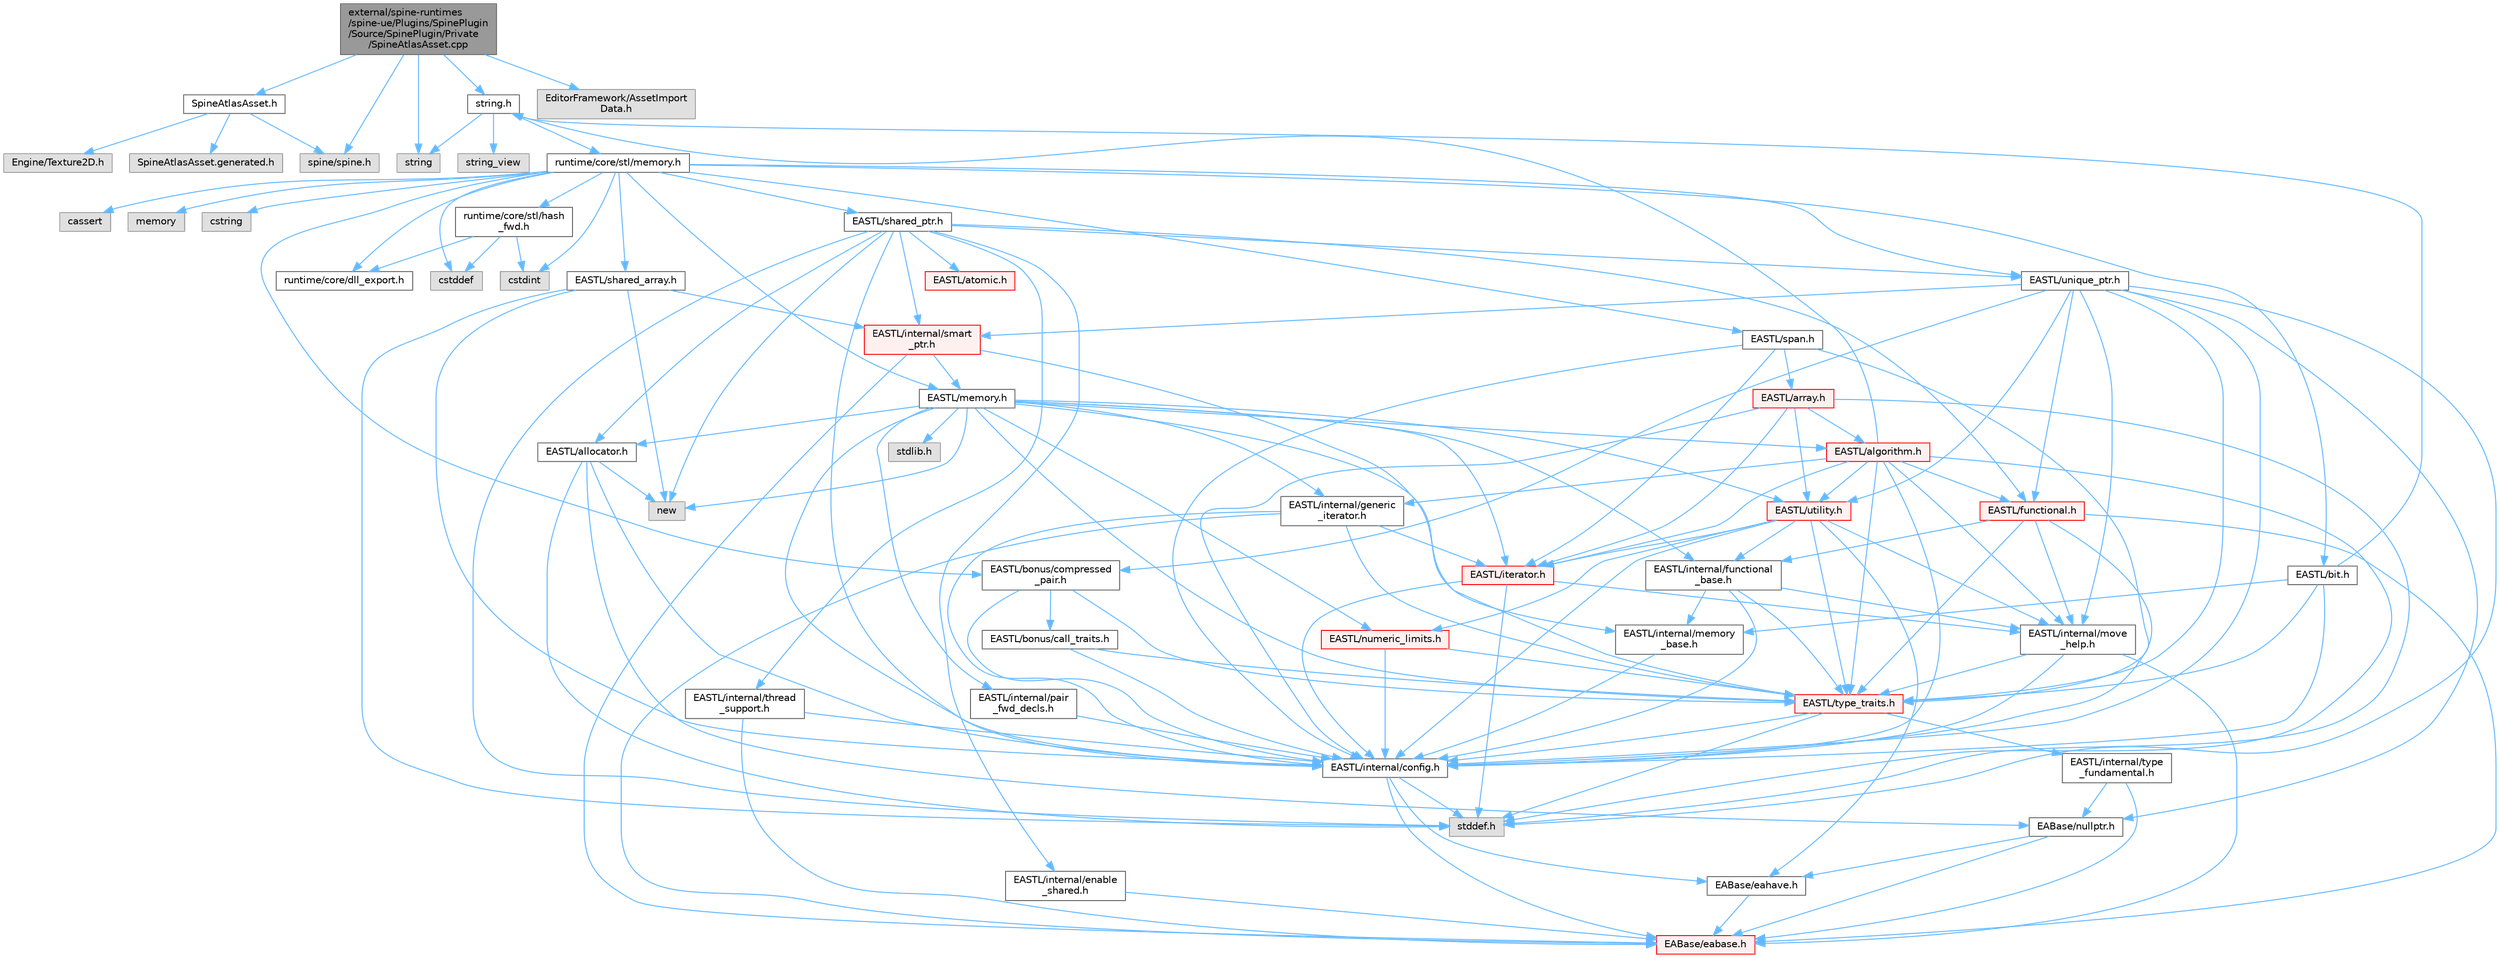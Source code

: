 digraph "external/spine-runtimes/spine-ue/Plugins/SpinePlugin/Source/SpinePlugin/Private/SpineAtlasAsset.cpp"
{
 // LATEX_PDF_SIZE
  bgcolor="transparent";
  edge [fontname=Helvetica,fontsize=10,labelfontname=Helvetica,labelfontsize=10];
  node [fontname=Helvetica,fontsize=10,shape=box,height=0.2,width=0.4];
  Node1 [id="Node000001",label="external/spine-runtimes\l/spine-ue/Plugins/SpinePlugin\l/Source/SpinePlugin/Private\l/SpineAtlasAsset.cpp",height=0.2,width=0.4,color="gray40", fillcolor="grey60", style="filled", fontcolor="black",tooltip=" "];
  Node1 -> Node2 [id="edge143_Node000001_Node000002",color="steelblue1",style="solid",tooltip=" "];
  Node2 [id="Node000002",label="SpineAtlasAsset.h",height=0.2,width=0.4,color="grey40", fillcolor="white", style="filled",URL="$_spine_atlas_asset_8h.html",tooltip=" "];
  Node2 -> Node3 [id="edge144_Node000002_Node000003",color="steelblue1",style="solid",tooltip=" "];
  Node3 [id="Node000003",label="Engine/Texture2D.h",height=0.2,width=0.4,color="grey60", fillcolor="#E0E0E0", style="filled",tooltip=" "];
  Node2 -> Node4 [id="edge145_Node000002_Node000004",color="steelblue1",style="solid",tooltip=" "];
  Node4 [id="Node000004",label="spine/spine.h",height=0.2,width=0.4,color="grey60", fillcolor="#E0E0E0", style="filled",tooltip=" "];
  Node2 -> Node5 [id="edge146_Node000002_Node000005",color="steelblue1",style="solid",tooltip=" "];
  Node5 [id="Node000005",label="SpineAtlasAsset.generated.h",height=0.2,width=0.4,color="grey60", fillcolor="#E0E0E0", style="filled",tooltip=" "];
  Node1 -> Node4 [id="edge147_Node000001_Node000004",color="steelblue1",style="solid",tooltip=" "];
  Node1 -> Node6 [id="edge148_Node000001_Node000006",color="steelblue1",style="solid",tooltip=" "];
  Node6 [id="Node000006",label="string.h",height=0.2,width=0.4,color="grey40", fillcolor="white", style="filled",URL="$string_8h.html",tooltip=" "];
  Node6 -> Node7 [id="edge149_Node000006_Node000007",color="steelblue1",style="solid",tooltip=" "];
  Node7 [id="Node000007",label="string",height=0.2,width=0.4,color="grey60", fillcolor="#E0E0E0", style="filled",tooltip=" "];
  Node6 -> Node8 [id="edge150_Node000006_Node000008",color="steelblue1",style="solid",tooltip=" "];
  Node8 [id="Node000008",label="string_view",height=0.2,width=0.4,color="grey60", fillcolor="#E0E0E0", style="filled",tooltip=" "];
  Node6 -> Node9 [id="edge151_Node000006_Node000009",color="steelblue1",style="solid",tooltip=" "];
  Node9 [id="Node000009",label="runtime/core/stl/memory.h",height=0.2,width=0.4,color="grey40", fillcolor="white", style="filled",URL="$runtime_2core_2stl_2memory_8h.html",tooltip=" "];
  Node9 -> Node10 [id="edge152_Node000009_Node000010",color="steelblue1",style="solid",tooltip=" "];
  Node10 [id="Node000010",label="cstddef",height=0.2,width=0.4,color="grey60", fillcolor="#E0E0E0", style="filled",tooltip=" "];
  Node9 -> Node11 [id="edge153_Node000009_Node000011",color="steelblue1",style="solid",tooltip=" "];
  Node11 [id="Node000011",label="cstdint",height=0.2,width=0.4,color="grey60", fillcolor="#E0E0E0", style="filled",tooltip=" "];
  Node9 -> Node12 [id="edge154_Node000009_Node000012",color="steelblue1",style="solid",tooltip=" "];
  Node12 [id="Node000012",label="cassert",height=0.2,width=0.4,color="grey60", fillcolor="#E0E0E0", style="filled",tooltip=" "];
  Node9 -> Node13 [id="edge155_Node000009_Node000013",color="steelblue1",style="solid",tooltip=" "];
  Node13 [id="Node000013",label="memory",height=0.2,width=0.4,color="grey60", fillcolor="#E0E0E0", style="filled",tooltip=" "];
  Node9 -> Node14 [id="edge156_Node000009_Node000014",color="steelblue1",style="solid",tooltip=" "];
  Node14 [id="Node000014",label="cstring",height=0.2,width=0.4,color="grey60", fillcolor="#E0E0E0", style="filled",tooltip=" "];
  Node9 -> Node15 [id="edge157_Node000009_Node000015",color="steelblue1",style="solid",tooltip=" "];
  Node15 [id="Node000015",label="EASTL/bit.h",height=0.2,width=0.4,color="grey40", fillcolor="white", style="filled",URL="$bit_8h.html",tooltip=" "];
  Node15 -> Node16 [id="edge158_Node000015_Node000016",color="steelblue1",style="solid",tooltip=" "];
  Node16 [id="Node000016",label="EASTL/internal/config.h",height=0.2,width=0.4,color="grey40", fillcolor="white", style="filled",URL="$runtime_2_e_a_s_t_l_2include_2_e_a_s_t_l_2internal_2config_8h.html",tooltip=" "];
  Node16 -> Node17 [id="edge159_Node000016_Node000017",color="steelblue1",style="solid",tooltip=" "];
  Node17 [id="Node000017",label="EABase/eabase.h",height=0.2,width=0.4,color="red", fillcolor="#FFF0F0", style="filled",URL="$eabase_8h.html",tooltip=" "];
  Node16 -> Node23 [id="edge160_Node000016_Node000023",color="steelblue1",style="solid",tooltip=" "];
  Node23 [id="Node000023",label="EABase/eahave.h",height=0.2,width=0.4,color="grey40", fillcolor="white", style="filled",URL="$eahave_8h.html",tooltip=" "];
  Node23 -> Node17 [id="edge161_Node000023_Node000017",color="steelblue1",style="solid",tooltip=" "];
  Node16 -> Node24 [id="edge162_Node000016_Node000024",color="steelblue1",style="solid",tooltip=" "];
  Node24 [id="Node000024",label="stddef.h",height=0.2,width=0.4,color="grey60", fillcolor="#E0E0E0", style="filled",tooltip=" "];
  Node15 -> Node25 [id="edge163_Node000015_Node000025",color="steelblue1",style="solid",tooltip=" "];
  Node25 [id="Node000025",label="EASTL/internal/memory\l_base.h",height=0.2,width=0.4,color="grey40", fillcolor="white", style="filled",URL="$memory__base_8h.html",tooltip=" "];
  Node25 -> Node16 [id="edge164_Node000025_Node000016",color="steelblue1",style="solid",tooltip=" "];
  Node15 -> Node26 [id="edge165_Node000015_Node000026",color="steelblue1",style="solid",tooltip=" "];
  Node26 [id="Node000026",label="EASTL/type_traits.h",height=0.2,width=0.4,color="red", fillcolor="#FFF0F0", style="filled",URL="$_e_a_s_t_l_2include_2_e_a_s_t_l_2type__traits_8h.html",tooltip=" "];
  Node26 -> Node16 [id="edge166_Node000026_Node000016",color="steelblue1",style="solid",tooltip=" "];
  Node26 -> Node24 [id="edge167_Node000026_Node000024",color="steelblue1",style="solid",tooltip=" "];
  Node26 -> Node27 [id="edge168_Node000026_Node000027",color="steelblue1",style="solid",tooltip=" "];
  Node27 [id="Node000027",label="EASTL/internal/type\l_fundamental.h",height=0.2,width=0.4,color="grey40", fillcolor="white", style="filled",URL="$type__fundamental_8h.html",tooltip=" "];
  Node27 -> Node17 [id="edge169_Node000027_Node000017",color="steelblue1",style="solid",tooltip=" "];
  Node27 -> Node28 [id="edge170_Node000027_Node000028",color="steelblue1",style="solid",tooltip=" "];
  Node28 [id="Node000028",label="EABase/nullptr.h",height=0.2,width=0.4,color="grey40", fillcolor="white", style="filled",URL="$nullptr_8h.html",tooltip=" "];
  Node28 -> Node17 [id="edge171_Node000028_Node000017",color="steelblue1",style="solid",tooltip=" "];
  Node28 -> Node23 [id="edge172_Node000028_Node000023",color="steelblue1",style="solid",tooltip=" "];
  Node15 -> Node6 [id="edge173_Node000015_Node000006",color="steelblue1",style="solid",tooltip=" "];
  Node9 -> Node36 [id="edge174_Node000009_Node000036",color="steelblue1",style="solid",tooltip=" "];
  Node36 [id="Node000036",label="EASTL/memory.h",height=0.2,width=0.4,color="grey40", fillcolor="white", style="filled",URL="$runtime_2_e_a_s_t_l_2include_2_e_a_s_t_l_2memory_8h.html",tooltip=" "];
  Node36 -> Node16 [id="edge175_Node000036_Node000016",color="steelblue1",style="solid",tooltip=" "];
  Node36 -> Node25 [id="edge176_Node000036_Node000025",color="steelblue1",style="solid",tooltip=" "];
  Node36 -> Node37 [id="edge177_Node000036_Node000037",color="steelblue1",style="solid",tooltip=" "];
  Node37 [id="Node000037",label="EASTL/internal/generic\l_iterator.h",height=0.2,width=0.4,color="grey40", fillcolor="white", style="filled",URL="$generic__iterator_8h.html",tooltip=" "];
  Node37 -> Node17 [id="edge178_Node000037_Node000017",color="steelblue1",style="solid",tooltip=" "];
  Node37 -> Node16 [id="edge179_Node000037_Node000016",color="steelblue1",style="solid",tooltip=" "];
  Node37 -> Node38 [id="edge180_Node000037_Node000038",color="steelblue1",style="solid",tooltip=" "];
  Node38 [id="Node000038",label="EASTL/iterator.h",height=0.2,width=0.4,color="red", fillcolor="#FFF0F0", style="filled",URL="$_e_a_s_t_l_2include_2_e_a_s_t_l_2iterator_8h.html",tooltip=" "];
  Node38 -> Node16 [id="edge181_Node000038_Node000016",color="steelblue1",style="solid",tooltip=" "];
  Node38 -> Node39 [id="edge182_Node000038_Node000039",color="steelblue1",style="solid",tooltip=" "];
  Node39 [id="Node000039",label="EASTL/internal/move\l_help.h",height=0.2,width=0.4,color="grey40", fillcolor="white", style="filled",URL="$move__help_8h.html",tooltip=" "];
  Node39 -> Node17 [id="edge183_Node000039_Node000017",color="steelblue1",style="solid",tooltip=" "];
  Node39 -> Node16 [id="edge184_Node000039_Node000016",color="steelblue1",style="solid",tooltip=" "];
  Node39 -> Node26 [id="edge185_Node000039_Node000026",color="steelblue1",style="solid",tooltip=" "];
  Node38 -> Node24 [id="edge186_Node000038_Node000024",color="steelblue1",style="solid",tooltip=" "];
  Node37 -> Node26 [id="edge187_Node000037_Node000026",color="steelblue1",style="solid",tooltip=" "];
  Node36 -> Node41 [id="edge188_Node000036_Node000041",color="steelblue1",style="solid",tooltip=" "];
  Node41 [id="Node000041",label="EASTL/internal/pair\l_fwd_decls.h",height=0.2,width=0.4,color="grey40", fillcolor="white", style="filled",URL="$pair__fwd__decls_8h.html",tooltip=" "];
  Node41 -> Node16 [id="edge189_Node000041_Node000016",color="steelblue1",style="solid",tooltip=" "];
  Node36 -> Node42 [id="edge190_Node000036_Node000042",color="steelblue1",style="solid",tooltip=" "];
  Node42 [id="Node000042",label="EASTL/internal/functional\l_base.h",height=0.2,width=0.4,color="grey40", fillcolor="white", style="filled",URL="$functional__base_8h.html",tooltip=" "];
  Node42 -> Node16 [id="edge191_Node000042_Node000016",color="steelblue1",style="solid",tooltip=" "];
  Node42 -> Node25 [id="edge192_Node000042_Node000025",color="steelblue1",style="solid",tooltip=" "];
  Node42 -> Node39 [id="edge193_Node000042_Node000039",color="steelblue1",style="solid",tooltip=" "];
  Node42 -> Node26 [id="edge194_Node000042_Node000026",color="steelblue1",style="solid",tooltip=" "];
  Node36 -> Node43 [id="edge195_Node000036_Node000043",color="steelblue1",style="solid",tooltip=" "];
  Node43 [id="Node000043",label="EASTL/algorithm.h",height=0.2,width=0.4,color="red", fillcolor="#FFF0F0", style="filled",URL="$_e_a_s_t_l_2include_2_e_a_s_t_l_2algorithm_8h.html",tooltip=" "];
  Node43 -> Node16 [id="edge196_Node000043_Node000016",color="steelblue1",style="solid",tooltip=" "];
  Node43 -> Node26 [id="edge197_Node000043_Node000026",color="steelblue1",style="solid",tooltip=" "];
  Node43 -> Node39 [id="edge198_Node000043_Node000039",color="steelblue1",style="solid",tooltip=" "];
  Node43 -> Node38 [id="edge199_Node000043_Node000038",color="steelblue1",style="solid",tooltip=" "];
  Node43 -> Node46 [id="edge200_Node000043_Node000046",color="steelblue1",style="solid",tooltip=" "];
  Node46 [id="Node000046",label="EASTL/functional.h",height=0.2,width=0.4,color="red", fillcolor="#FFF0F0", style="filled",URL="$_e_a_s_t_l_2include_2_e_a_s_t_l_2functional_8h.html",tooltip=" "];
  Node46 -> Node17 [id="edge201_Node000046_Node000017",color="steelblue1",style="solid",tooltip=" "];
  Node46 -> Node16 [id="edge202_Node000046_Node000016",color="steelblue1",style="solid",tooltip=" "];
  Node46 -> Node39 [id="edge203_Node000046_Node000039",color="steelblue1",style="solid",tooltip=" "];
  Node46 -> Node26 [id="edge204_Node000046_Node000026",color="steelblue1",style="solid",tooltip=" "];
  Node46 -> Node42 [id="edge205_Node000046_Node000042",color="steelblue1",style="solid",tooltip=" "];
  Node43 -> Node53 [id="edge206_Node000043_Node000053",color="steelblue1",style="solid",tooltip=" "];
  Node53 [id="Node000053",label="EASTL/utility.h",height=0.2,width=0.4,color="red", fillcolor="#FFF0F0", style="filled",URL="$runtime_2_e_a_s_t_l_2include_2_e_a_s_t_l_2utility_8h.html",tooltip=" "];
  Node53 -> Node16 [id="edge207_Node000053_Node000016",color="steelblue1",style="solid",tooltip=" "];
  Node53 -> Node26 [id="edge208_Node000053_Node000026",color="steelblue1",style="solid",tooltip=" "];
  Node53 -> Node38 [id="edge209_Node000053_Node000038",color="steelblue1",style="solid",tooltip=" "];
  Node53 -> Node54 [id="edge210_Node000053_Node000054",color="steelblue1",style="solid",tooltip=" "];
  Node54 [id="Node000054",label="EASTL/numeric_limits.h",height=0.2,width=0.4,color="red", fillcolor="#FFF0F0", style="filled",URL="$numeric__limits_8h.html",tooltip=" "];
  Node54 -> Node16 [id="edge211_Node000054_Node000016",color="steelblue1",style="solid",tooltip=" "];
  Node54 -> Node26 [id="edge212_Node000054_Node000026",color="steelblue1",style="solid",tooltip=" "];
  Node53 -> Node42 [id="edge213_Node000053_Node000042",color="steelblue1",style="solid",tooltip=" "];
  Node53 -> Node39 [id="edge214_Node000053_Node000039",color="steelblue1",style="solid",tooltip=" "];
  Node53 -> Node23 [id="edge215_Node000053_Node000023",color="steelblue1",style="solid",tooltip=" "];
  Node43 -> Node37 [id="edge216_Node000043_Node000037",color="steelblue1",style="solid",tooltip=" "];
  Node43 -> Node24 [id="edge217_Node000043_Node000024",color="steelblue1",style="solid",tooltip=" "];
  Node43 -> Node6 [id="edge218_Node000043_Node000006",color="steelblue1",style="solid",tooltip=" "];
  Node36 -> Node26 [id="edge219_Node000036_Node000026",color="steelblue1",style="solid",tooltip=" "];
  Node36 -> Node50 [id="edge220_Node000036_Node000050",color="steelblue1",style="solid",tooltip=" "];
  Node50 [id="Node000050",label="EASTL/allocator.h",height=0.2,width=0.4,color="grey40", fillcolor="white", style="filled",URL="$runtime_2_e_a_s_t_l_2include_2_e_a_s_t_l_2allocator_8h.html",tooltip=" "];
  Node50 -> Node16 [id="edge221_Node000050_Node000016",color="steelblue1",style="solid",tooltip=" "];
  Node50 -> Node28 [id="edge222_Node000050_Node000028",color="steelblue1",style="solid",tooltip=" "];
  Node50 -> Node24 [id="edge223_Node000050_Node000024",color="steelblue1",style="solid",tooltip=" "];
  Node50 -> Node51 [id="edge224_Node000050_Node000051",color="steelblue1",style="solid",tooltip=" "];
  Node51 [id="Node000051",label="new",height=0.2,width=0.4,color="grey60", fillcolor="#E0E0E0", style="filled",tooltip=" "];
  Node36 -> Node38 [id="edge225_Node000036_Node000038",color="steelblue1",style="solid",tooltip=" "];
  Node36 -> Node53 [id="edge226_Node000036_Node000053",color="steelblue1",style="solid",tooltip=" "];
  Node36 -> Node54 [id="edge227_Node000036_Node000054",color="steelblue1",style="solid",tooltip=" "];
  Node36 -> Node63 [id="edge228_Node000036_Node000063",color="steelblue1",style="solid",tooltip=" "];
  Node63 [id="Node000063",label="stdlib.h",height=0.2,width=0.4,color="grey60", fillcolor="#E0E0E0", style="filled",tooltip=" "];
  Node36 -> Node51 [id="edge229_Node000036_Node000051",color="steelblue1",style="solid",tooltip=" "];
  Node9 -> Node64 [id="edge230_Node000009_Node000064",color="steelblue1",style="solid",tooltip=" "];
  Node64 [id="Node000064",label="EASTL/shared_array.h",height=0.2,width=0.4,color="grey40", fillcolor="white", style="filled",URL="$shared__array_8h.html",tooltip=" "];
  Node64 -> Node16 [id="edge231_Node000064_Node000016",color="steelblue1",style="solid",tooltip=" "];
  Node64 -> Node65 [id="edge232_Node000064_Node000065",color="steelblue1",style="solid",tooltip=" "];
  Node65 [id="Node000065",label="EASTL/internal/smart\l_ptr.h",height=0.2,width=0.4,color="red", fillcolor="#FFF0F0", style="filled",URL="$smart__ptr_8h.html",tooltip=" "];
  Node65 -> Node17 [id="edge233_Node000065_Node000017",color="steelblue1",style="solid",tooltip=" "];
  Node65 -> Node36 [id="edge234_Node000065_Node000036",color="steelblue1",style="solid",tooltip=" "];
  Node65 -> Node26 [id="edge235_Node000065_Node000026",color="steelblue1",style="solid",tooltip=" "];
  Node64 -> Node51 [id="edge236_Node000064_Node000051",color="steelblue1",style="solid",tooltip=" "];
  Node64 -> Node24 [id="edge237_Node000064_Node000024",color="steelblue1",style="solid",tooltip=" "];
  Node9 -> Node67 [id="edge238_Node000009_Node000067",color="steelblue1",style="solid",tooltip=" "];
  Node67 [id="Node000067",label="EASTL/unique_ptr.h",height=0.2,width=0.4,color="grey40", fillcolor="white", style="filled",URL="$unique__ptr_8h.html",tooltip=" "];
  Node67 -> Node28 [id="edge239_Node000067_Node000028",color="steelblue1",style="solid",tooltip=" "];
  Node67 -> Node68 [id="edge240_Node000067_Node000068",color="steelblue1",style="solid",tooltip=" "];
  Node68 [id="Node000068",label="EASTL/bonus/compressed\l_pair.h",height=0.2,width=0.4,color="grey40", fillcolor="white", style="filled",URL="$compressed__pair_8h.html",tooltip=" "];
  Node68 -> Node16 [id="edge241_Node000068_Node000016",color="steelblue1",style="solid",tooltip=" "];
  Node68 -> Node26 [id="edge242_Node000068_Node000026",color="steelblue1",style="solid",tooltip=" "];
  Node68 -> Node69 [id="edge243_Node000068_Node000069",color="steelblue1",style="solid",tooltip=" "];
  Node69 [id="Node000069",label="EASTL/bonus/call_traits.h",height=0.2,width=0.4,color="grey40", fillcolor="white", style="filled",URL="$call__traits_8h.html",tooltip=" "];
  Node69 -> Node16 [id="edge244_Node000069_Node000016",color="steelblue1",style="solid",tooltip=" "];
  Node69 -> Node26 [id="edge245_Node000069_Node000026",color="steelblue1",style="solid",tooltip=" "];
  Node67 -> Node46 [id="edge246_Node000067_Node000046",color="steelblue1",style="solid",tooltip=" "];
  Node67 -> Node16 [id="edge247_Node000067_Node000016",color="steelblue1",style="solid",tooltip=" "];
  Node67 -> Node39 [id="edge248_Node000067_Node000039",color="steelblue1",style="solid",tooltip=" "];
  Node67 -> Node65 [id="edge249_Node000067_Node000065",color="steelblue1",style="solid",tooltip=" "];
  Node67 -> Node26 [id="edge250_Node000067_Node000026",color="steelblue1",style="solid",tooltip=" "];
  Node67 -> Node53 [id="edge251_Node000067_Node000053",color="steelblue1",style="solid",tooltip=" "];
  Node67 -> Node24 [id="edge252_Node000067_Node000024",color="steelblue1",style="solid",tooltip=" "];
  Node9 -> Node70 [id="edge253_Node000009_Node000070",color="steelblue1",style="solid",tooltip=" "];
  Node70 [id="Node000070",label="EASTL/shared_ptr.h",height=0.2,width=0.4,color="grey40", fillcolor="white", style="filled",URL="$shared__ptr_8h.html",tooltip=" "];
  Node70 -> Node16 [id="edge254_Node000070_Node000016",color="steelblue1",style="solid",tooltip=" "];
  Node70 -> Node65 [id="edge255_Node000070_Node000065",color="steelblue1",style="solid",tooltip=" "];
  Node70 -> Node71 [id="edge256_Node000070_Node000071",color="steelblue1",style="solid",tooltip=" "];
  Node71 [id="Node000071",label="EASTL/internal/thread\l_support.h",height=0.2,width=0.4,color="grey40", fillcolor="white", style="filled",URL="$thread__support_8h.html",tooltip=" "];
  Node71 -> Node17 [id="edge257_Node000071_Node000017",color="steelblue1",style="solid",tooltip=" "];
  Node71 -> Node16 [id="edge258_Node000071_Node000016",color="steelblue1",style="solid",tooltip=" "];
  Node70 -> Node67 [id="edge259_Node000070_Node000067",color="steelblue1",style="solid",tooltip=" "];
  Node70 -> Node46 [id="edge260_Node000070_Node000046",color="steelblue1",style="solid",tooltip=" "];
  Node70 -> Node50 [id="edge261_Node000070_Node000050",color="steelblue1",style="solid",tooltip=" "];
  Node70 -> Node72 [id="edge262_Node000070_Node000072",color="steelblue1",style="solid",tooltip=" "];
  Node72 [id="Node000072",label="EASTL/atomic.h",height=0.2,width=0.4,color="red", fillcolor="#FFF0F0", style="filled",URL="$runtime_2_e_a_s_t_l_2include_2_e_a_s_t_l_2atomic_8h.html",tooltip=" "];
  Node70 -> Node51 [id="edge263_Node000070_Node000051",color="steelblue1",style="solid",tooltip=" "];
  Node70 -> Node24 [id="edge264_Node000070_Node000024",color="steelblue1",style="solid",tooltip=" "];
  Node70 -> Node149 [id="edge265_Node000070_Node000149",color="steelblue1",style="solid",tooltip=" "];
  Node149 [id="Node000149",label="EASTL/internal/enable\l_shared.h",height=0.2,width=0.4,color="grey40", fillcolor="white", style="filled",URL="$enable__shared_8h.html",tooltip=" "];
  Node149 -> Node17 [id="edge266_Node000149_Node000017",color="steelblue1",style="solid",tooltip=" "];
  Node9 -> Node150 [id="edge267_Node000009_Node000150",color="steelblue1",style="solid",tooltip=" "];
  Node150 [id="Node000150",label="EASTL/span.h",height=0.2,width=0.4,color="grey40", fillcolor="white", style="filled",URL="$span_8h.html",tooltip=" "];
  Node150 -> Node16 [id="edge268_Node000150_Node000016",color="steelblue1",style="solid",tooltip=" "];
  Node150 -> Node26 [id="edge269_Node000150_Node000026",color="steelblue1",style="solid",tooltip=" "];
  Node150 -> Node38 [id="edge270_Node000150_Node000038",color="steelblue1",style="solid",tooltip=" "];
  Node150 -> Node151 [id="edge271_Node000150_Node000151",color="steelblue1",style="solid",tooltip=" "];
  Node151 [id="Node000151",label="EASTL/array.h",height=0.2,width=0.4,color="red", fillcolor="#FFF0F0", style="filled",URL="$runtime_2_e_a_s_t_l_2include_2_e_a_s_t_l_2array_8h.html",tooltip=" "];
  Node151 -> Node16 [id="edge272_Node000151_Node000016",color="steelblue1",style="solid",tooltip=" "];
  Node151 -> Node38 [id="edge273_Node000151_Node000038",color="steelblue1",style="solid",tooltip=" "];
  Node151 -> Node43 [id="edge274_Node000151_Node000043",color="steelblue1",style="solid",tooltip=" "];
  Node151 -> Node53 [id="edge275_Node000151_Node000053",color="steelblue1",style="solid",tooltip=" "];
  Node151 -> Node24 [id="edge276_Node000151_Node000024",color="steelblue1",style="solid",tooltip=" "];
  Node9 -> Node68 [id="edge277_Node000009_Node000068",color="steelblue1",style="solid",tooltip=" "];
  Node9 -> Node153 [id="edge278_Node000009_Node000153",color="steelblue1",style="solid",tooltip=" "];
  Node153 [id="Node000153",label="runtime/core/dll_export.h",height=0.2,width=0.4,color="grey40", fillcolor="white", style="filled",URL="$dll__export_8h.html",tooltip=" "];
  Node9 -> Node154 [id="edge279_Node000009_Node000154",color="steelblue1",style="solid",tooltip=" "];
  Node154 [id="Node000154",label="runtime/core/stl/hash\l_fwd.h",height=0.2,width=0.4,color="grey40", fillcolor="white", style="filled",URL="$hash__fwd_8h.html",tooltip=" "];
  Node154 -> Node10 [id="edge280_Node000154_Node000010",color="steelblue1",style="solid",tooltip=" "];
  Node154 -> Node11 [id="edge281_Node000154_Node000011",color="steelblue1",style="solid",tooltip=" "];
  Node154 -> Node153 [id="edge282_Node000154_Node000153",color="steelblue1",style="solid",tooltip=" "];
  Node1 -> Node7 [id="edge283_Node000001_Node000007",color="steelblue1",style="solid",tooltip=" "];
  Node1 -> Node155 [id="edge284_Node000001_Node000155",color="steelblue1",style="solid",tooltip=" "];
  Node155 [id="Node000155",label="EditorFramework/AssetImport\lData.h",height=0.2,width=0.4,color="grey60", fillcolor="#E0E0E0", style="filled",tooltip=" "];
}
